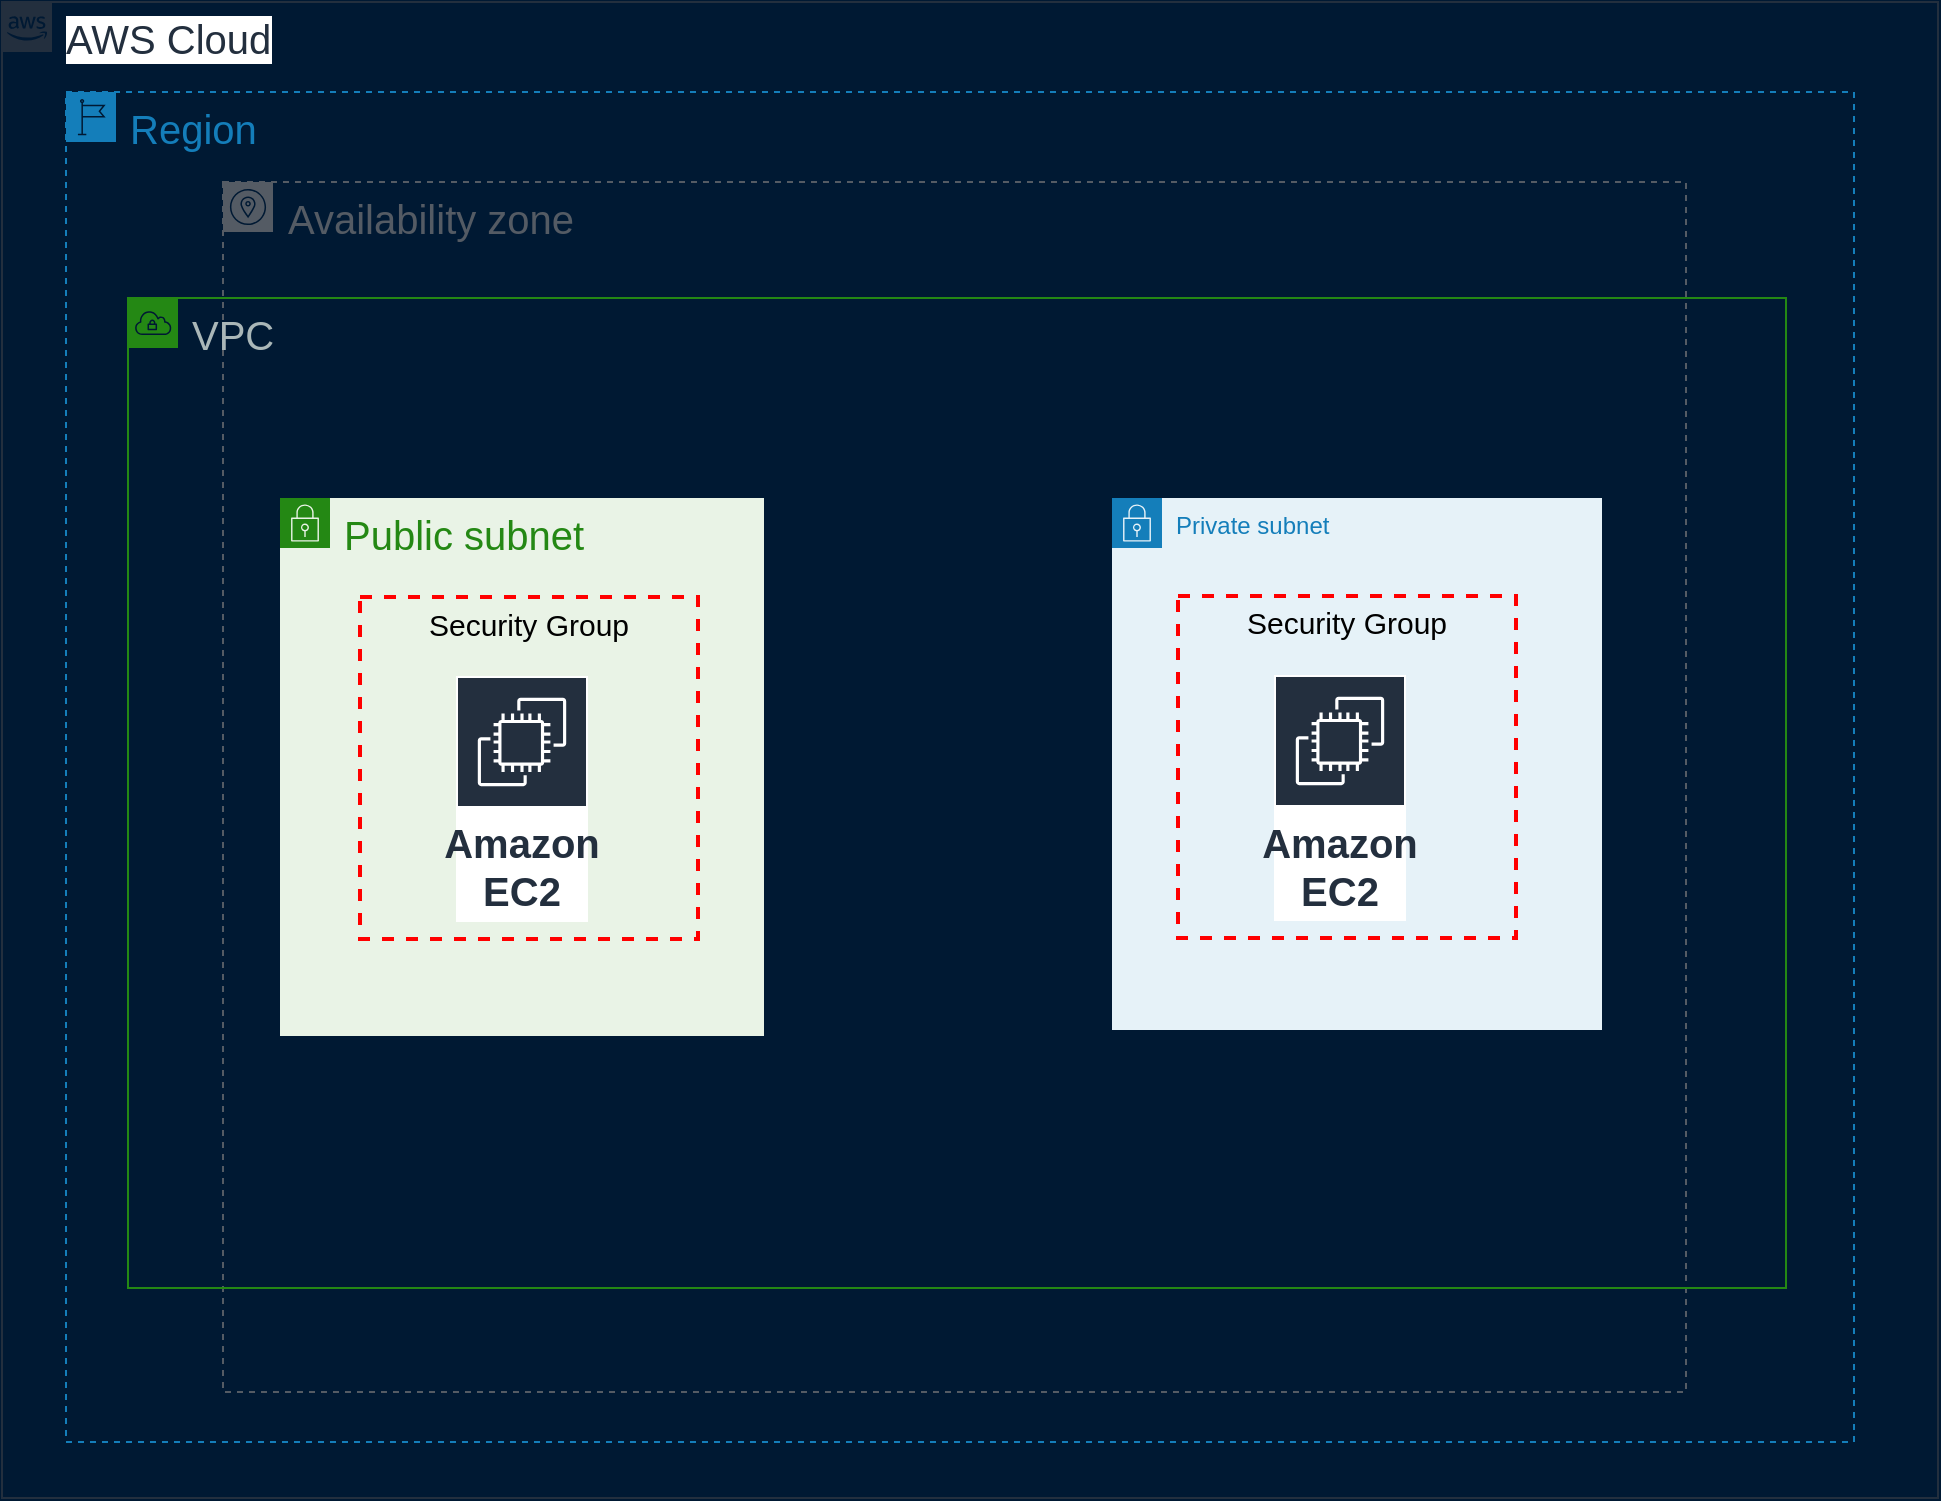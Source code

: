 <mxfile version="21.5.2" type="device">
  <diagram id="Ht1M8jgEwFfnCIfOTk4-" name="Page-1">
    <mxGraphModel dx="1600" dy="891" grid="0" gridSize="10" guides="1" tooltips="1" connect="1" arrows="1" fold="1" page="1" pageScale="1" pageWidth="1169" pageHeight="827" background="#001933" math="0" shadow="0">
      <root>
        <mxCell id="0" />
        <mxCell id="1" parent="0" />
        <mxCell id="UEzPUAAOIrF-is8g5C7q-74" value="AWS Cloud" style="points=[[0,0],[0.25,0],[0.5,0],[0.75,0],[1,0],[1,0.25],[1,0.5],[1,0.75],[1,1],[0.75,1],[0.5,1],[0.25,1],[0,1],[0,0.75],[0,0.5],[0,0.25]];outlineConnect=0;gradientColor=none;html=1;whiteSpace=wrap;fontSize=20;fontStyle=0;shape=mxgraph.aws4.group;grIcon=mxgraph.aws4.group_aws_cloud_alt;strokeColor=#232F3E;fillColor=none;verticalAlign=top;align=left;spacingLeft=30;fontColor=#232F3E;dashed=0;labelBackgroundColor=#ffffff;container=1;pointerEvents=0;collapsible=0;recursiveResize=0;" parent="1" vertex="1">
          <mxGeometry x="30" y="61" width="968" height="748" as="geometry" />
        </mxCell>
        <mxCell id="E_BnBg3Xsp6yd7I8x1W5-6" value="Region" style="points=[[0,0],[0.25,0],[0.5,0],[0.75,0],[1,0],[1,0.25],[1,0.5],[1,0.75],[1,1],[0.75,1],[0.5,1],[0.25,1],[0,1],[0,0.75],[0,0.5],[0,0.25]];outlineConnect=0;gradientColor=none;html=1;whiteSpace=wrap;fontSize=20;fontStyle=0;container=1;pointerEvents=0;collapsible=0;recursiveResize=0;shape=mxgraph.aws4.group;grIcon=mxgraph.aws4.group_region;strokeColor=#147EBA;fillColor=none;verticalAlign=top;align=left;spacingLeft=30;fontColor=#147EBA;dashed=1;" vertex="1" parent="UEzPUAAOIrF-is8g5C7q-74">
          <mxGeometry x="32" y="45" width="894" height="675" as="geometry" />
        </mxCell>
        <mxCell id="E_BnBg3Xsp6yd7I8x1W5-8" value="Availability zone" style="sketch=0;outlineConnect=0;gradientColor=none;html=1;whiteSpace=wrap;fontSize=20;fontStyle=0;shape=mxgraph.aws4.group;grIcon=mxgraph.aws4.group_availability_zone;strokeColor=#545B64;fillColor=none;verticalAlign=top;align=left;spacingLeft=30;fontColor=#545B64;dashed=1;" vertex="1" parent="E_BnBg3Xsp6yd7I8x1W5-6">
          <mxGeometry x="78.5" y="45" width="731.5" height="605" as="geometry" />
        </mxCell>
        <mxCell id="E_BnBg3Xsp6yd7I8x1W5-2" value="VPC" style="points=[[0,0],[0.25,0],[0.5,0],[0.75,0],[1,0],[1,0.25],[1,0.5],[1,0.75],[1,1],[0.75,1],[0.5,1],[0.25,1],[0,1],[0,0.75],[0,0.5],[0,0.25]];outlineConnect=0;gradientColor=none;html=1;whiteSpace=wrap;fontSize=20;fontStyle=0;container=1;pointerEvents=0;collapsible=0;recursiveResize=0;shape=mxgraph.aws4.group;grIcon=mxgraph.aws4.group_vpc;strokeColor=#248814;fillColor=none;verticalAlign=top;align=left;spacingLeft=30;fontColor=#AAB7B8;dashed=0;" vertex="1" parent="E_BnBg3Xsp6yd7I8x1W5-6">
          <mxGeometry x="31" y="103" width="829" height="495" as="geometry" />
        </mxCell>
        <mxCell id="E_BnBg3Xsp6yd7I8x1W5-12" value="Private subnet" style="points=[[0,0],[0.25,0],[0.5,0],[0.75,0],[1,0],[1,0.25],[1,0.5],[1,0.75],[1,1],[0.75,1],[0.5,1],[0.25,1],[0,1],[0,0.75],[0,0.5],[0,0.25]];outlineConnect=0;gradientColor=none;html=1;whiteSpace=wrap;fontSize=12;fontStyle=0;container=1;pointerEvents=0;collapsible=0;recursiveResize=0;shape=mxgraph.aws4.group;grIcon=mxgraph.aws4.group_security_group;grStroke=0;strokeColor=#147EBA;fillColor=#E6F2F8;verticalAlign=top;align=left;spacingLeft=30;fontColor=#147EBA;dashed=0;" vertex="1" parent="E_BnBg3Xsp6yd7I8x1W5-2">
          <mxGeometry x="492" y="100" width="245" height="266" as="geometry" />
        </mxCell>
        <mxCell id="E_BnBg3Xsp6yd7I8x1W5-3" value="Public subnet" style="points=[[0,0],[0.25,0],[0.5,0],[0.75,0],[1,0],[1,0.25],[1,0.5],[1,0.75],[1,1],[0.75,1],[0.5,1],[0.25,1],[0,1],[0,0.75],[0,0.5],[0,0.25]];outlineConnect=0;gradientColor=none;html=1;whiteSpace=wrap;fontSize=20;fontStyle=0;container=1;pointerEvents=0;collapsible=0;recursiveResize=0;shape=mxgraph.aws4.group;grIcon=mxgraph.aws4.group_security_group;grStroke=0;strokeColor=#248814;fillColor=#E9F3E6;verticalAlign=top;align=left;spacingLeft=30;fontColor=#248814;dashed=0;" vertex="1" parent="E_BnBg3Xsp6yd7I8x1W5-6">
          <mxGeometry x="107" y="203" width="242" height="269" as="geometry" />
        </mxCell>
        <mxCell id="E_BnBg3Xsp6yd7I8x1W5-5" value="Security Group" style="fontStyle=0;verticalAlign=top;align=center;spacingTop=-2;fillColor=none;rounded=0;whiteSpace=wrap;html=1;strokeColor=#FF0000;strokeWidth=2;dashed=1;container=1;collapsible=0;expand=0;recursiveResize=0;fontSize=15;" vertex="1" parent="E_BnBg3Xsp6yd7I8x1W5-3">
          <mxGeometry x="40" y="49.5" width="169" height="171" as="geometry" />
        </mxCell>
        <mxCell id="E_BnBg3Xsp6yd7I8x1W5-4" value="Amazon EC2" style="sketch=0;outlineConnect=0;fontColor=#232F3E;gradientColor=none;strokeColor=#ffffff;fillColor=#232F3E;dashed=0;verticalLabelPosition=middle;verticalAlign=bottom;align=center;html=1;whiteSpace=wrap;fontSize=20;fontStyle=1;spacing=3;shape=mxgraph.aws4.productIcon;prIcon=mxgraph.aws4.ec2;" vertex="1" parent="E_BnBg3Xsp6yd7I8x1W5-5">
          <mxGeometry x="48" y="39.5" width="66" height="123" as="geometry" />
        </mxCell>
        <mxCell id="E_BnBg3Xsp6yd7I8x1W5-13" value="Security Group" style="fontStyle=0;verticalAlign=top;align=center;spacingTop=-2;fillColor=none;rounded=0;whiteSpace=wrap;html=1;strokeColor=#FF0000;strokeWidth=2;dashed=1;container=1;collapsible=0;expand=0;recursiveResize=0;fontSize=15;" vertex="1" parent="E_BnBg3Xsp6yd7I8x1W5-6">
          <mxGeometry x="556" y="252" width="169" height="171" as="geometry" />
        </mxCell>
        <mxCell id="E_BnBg3Xsp6yd7I8x1W5-14" value="Amazon EC2" style="sketch=0;outlineConnect=0;fontColor=#232F3E;gradientColor=none;strokeColor=#ffffff;fillColor=#232F3E;dashed=0;verticalLabelPosition=middle;verticalAlign=bottom;align=center;html=1;whiteSpace=wrap;fontSize=20;fontStyle=1;spacing=3;shape=mxgraph.aws4.productIcon;prIcon=mxgraph.aws4.ec2;" vertex="1" parent="E_BnBg3Xsp6yd7I8x1W5-13">
          <mxGeometry x="48" y="39.5" width="66" height="123" as="geometry" />
        </mxCell>
      </root>
    </mxGraphModel>
  </diagram>
</mxfile>
